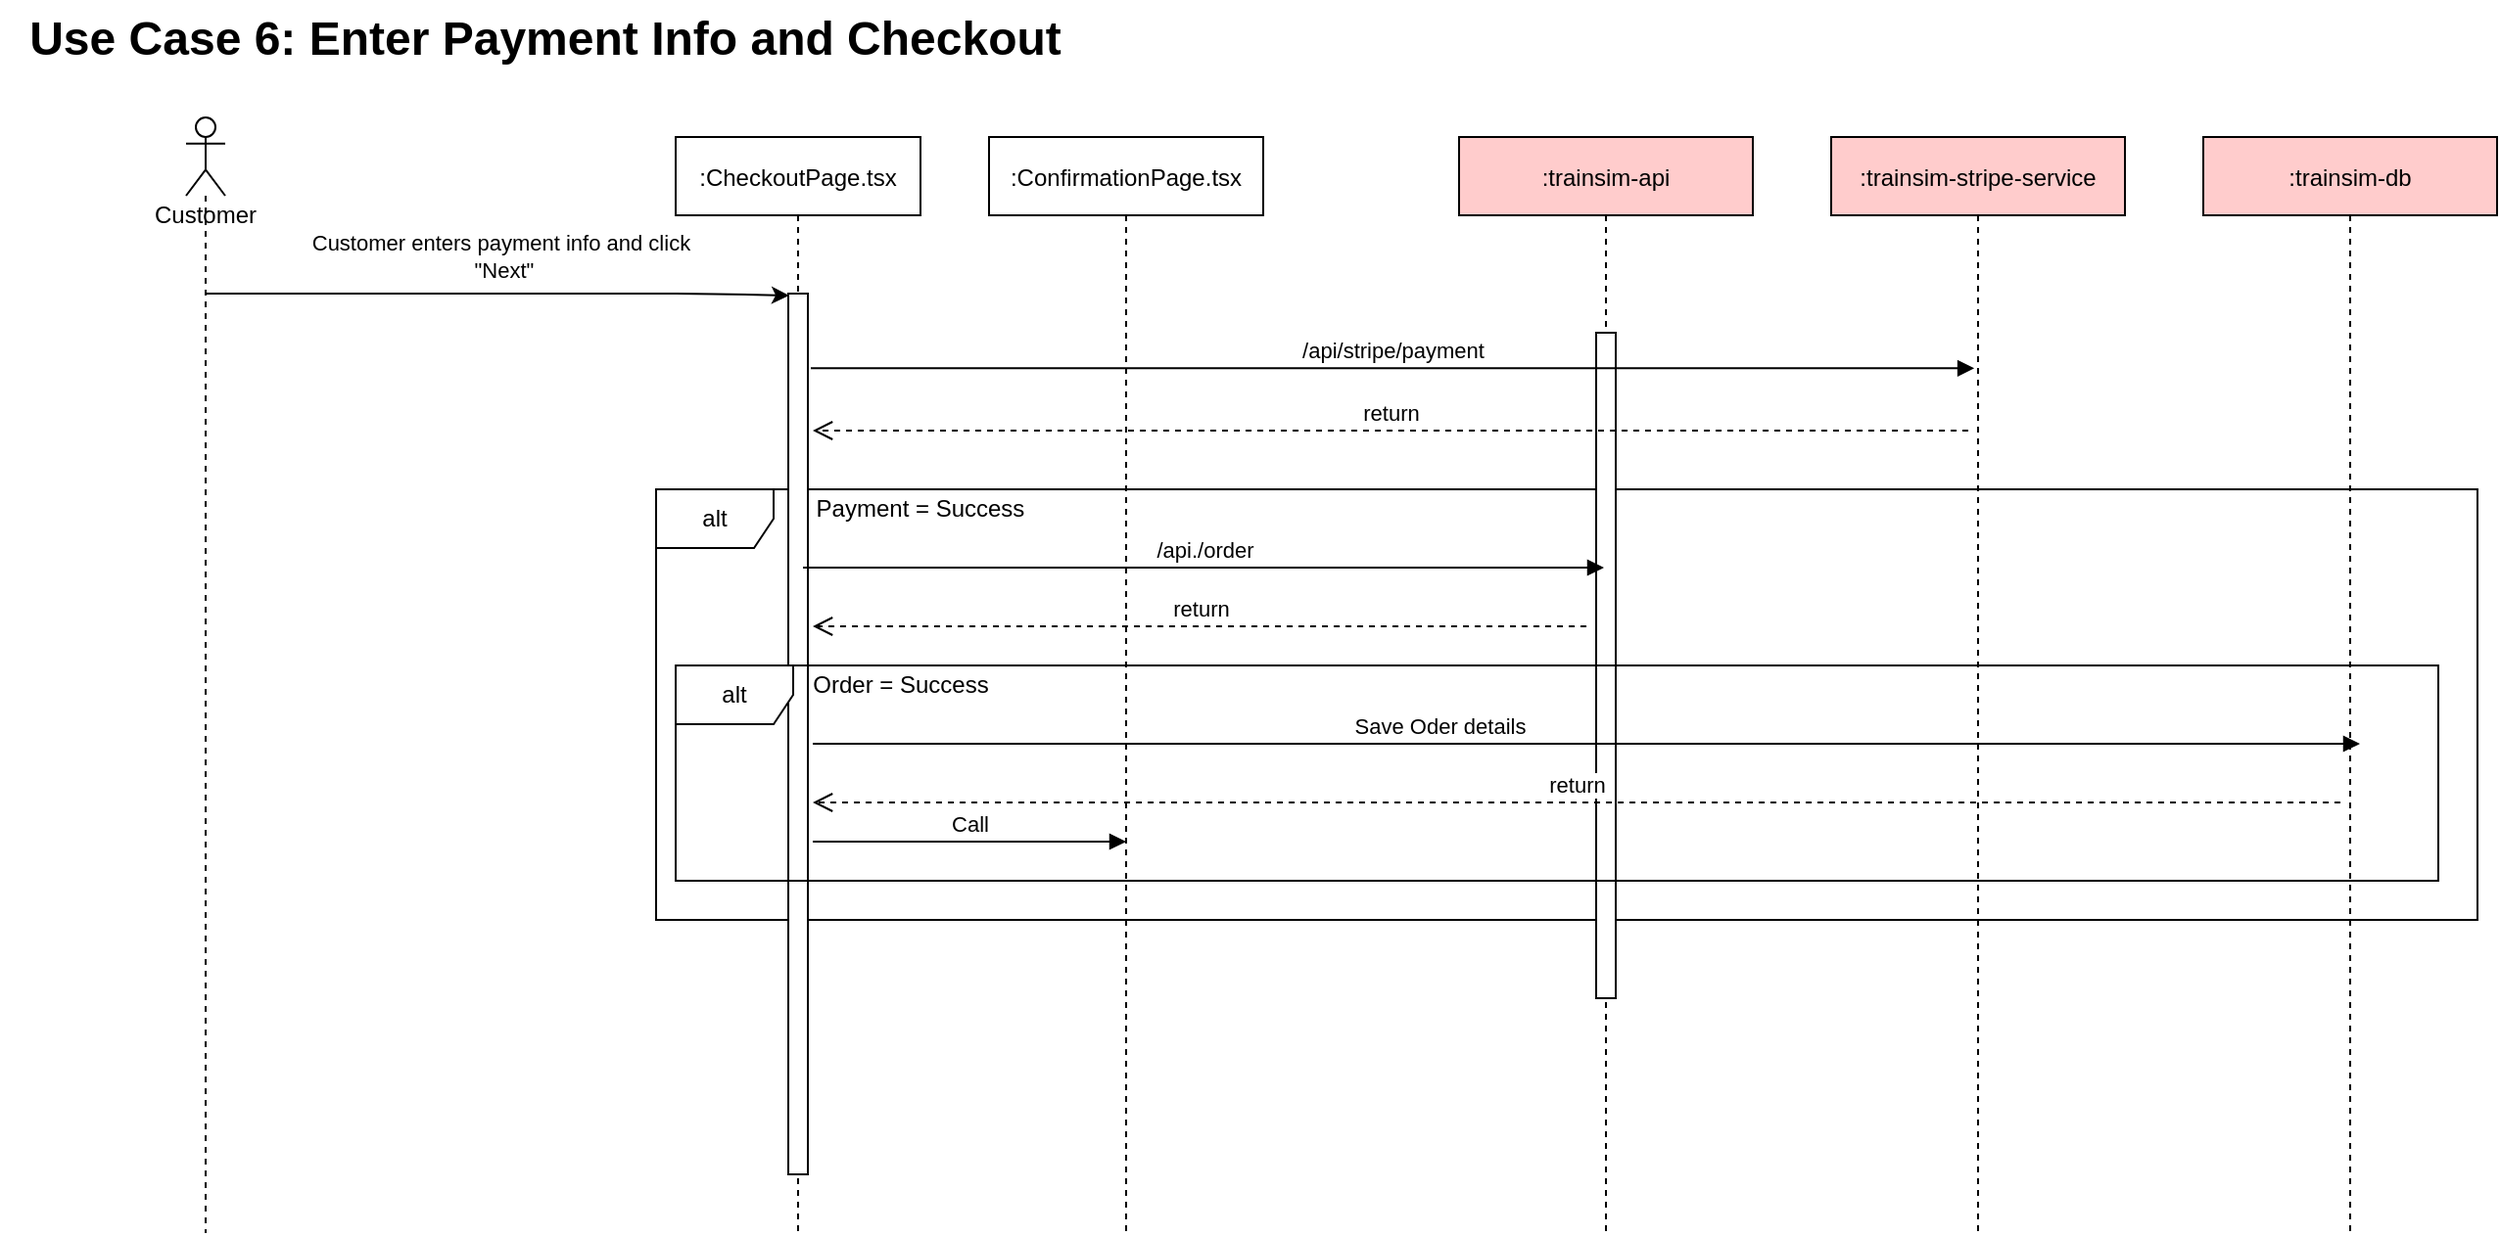 <mxfile version="15.0.2" type="device"><diagram id="-HRwX3ld8vSS_HnT8Dzc" name="Page-1"><mxGraphModel dx="1662" dy="705" grid="1" gridSize="10" guides="1" tooltips="1" connect="1" arrows="1" fold="1" page="1" pageScale="1" pageWidth="1700" pageHeight="1100" math="0" shadow="0"><root><mxCell id="0"/><mxCell id="1" parent="0"/><mxCell id="0p8IVymeErwYlB12u1HR-1" value="alt" style="shape=umlFrame;whiteSpace=wrap;html=1;" vertex="1" parent="1"><mxGeometry x="345" y="250" width="930" height="220" as="geometry"/></mxCell><mxCell id="0p8IVymeErwYlB12u1HR-2" value=":CheckoutPage.tsx" style="shape=umlLifeline;perimeter=lifelinePerimeter;container=1;collapsible=0;recursiveResize=0;rounded=0;shadow=0;strokeWidth=1;" vertex="1" parent="1"><mxGeometry x="355" y="70" width="125" height="560" as="geometry"/></mxCell><mxCell id="0p8IVymeErwYlB12u1HR-3" value="" style="html=1;points=[];perimeter=orthogonalPerimeter;" vertex="1" parent="0p8IVymeErwYlB12u1HR-2"><mxGeometry x="57.5" y="80" width="10" height="450" as="geometry"/></mxCell><mxCell id="0p8IVymeErwYlB12u1HR-4" value=":ConfirmationPage.tsx" style="shape=umlLifeline;perimeter=lifelinePerimeter;container=1;collapsible=0;recursiveResize=0;rounded=0;shadow=0;strokeWidth=1;" vertex="1" parent="1"><mxGeometry x="515" y="70" width="140" height="560" as="geometry"/></mxCell><mxCell id="0p8IVymeErwYlB12u1HR-5" value="Customer" style="shape=umlLifeline;participant=umlActor;perimeter=lifelinePerimeter;whiteSpace=wrap;html=1;container=1;collapsible=0;recursiveResize=0;verticalAlign=top;spacingTop=36;outlineConnect=0;" vertex="1" parent="1"><mxGeometry x="105" y="60" width="20" height="570" as="geometry"/></mxCell><mxCell id="0p8IVymeErwYlB12u1HR-6" value="Use Case 6: Enter Payment Info and Checkout" style="text;strokeColor=none;fillColor=none;html=1;fontSize=24;fontStyle=1;verticalAlign=middle;align=center;" vertex="1" parent="1"><mxGeometry x="10" width="555" height="40" as="geometry"/></mxCell><mxCell id="0p8IVymeErwYlB12u1HR-7" value=":trainsim-api" style="shape=umlLifeline;perimeter=lifelinePerimeter;container=1;collapsible=0;recursiveResize=0;rounded=0;shadow=0;strokeWidth=1;fillColor=#FFCCCC;" vertex="1" parent="1"><mxGeometry x="755" y="70" width="150" height="560" as="geometry"/></mxCell><mxCell id="0p8IVymeErwYlB12u1HR-8" value="" style="html=1;points=[];perimeter=orthogonalPerimeter;" vertex="1" parent="0p8IVymeErwYlB12u1HR-7"><mxGeometry x="70" y="100" width="10" height="340" as="geometry"/></mxCell><mxCell id="0p8IVymeErwYlB12u1HR-9" value=":trainsim-stripe-service" style="shape=umlLifeline;perimeter=lifelinePerimeter;container=1;collapsible=0;recursiveResize=0;rounded=0;shadow=0;strokeWidth=1;fillColor=#FFCCCC;" vertex="1" parent="1"><mxGeometry x="945" y="70" width="150" height="560" as="geometry"/></mxCell><mxCell id="0p8IVymeErwYlB12u1HR-10" value="" style="endArrow=classic;html=1;" edge="1" parent="1" source="0p8IVymeErwYlB12u1HR-5"><mxGeometry width="50" height="50" relative="1" as="geometry"><mxPoint x="125" y="180" as="sourcePoint"/><mxPoint x="413" y="151" as="targetPoint"/><Array as="points"><mxPoint x="325" y="150"/><mxPoint x="365" y="150"/></Array></mxGeometry></mxCell><mxCell id="0p8IVymeErwYlB12u1HR-11" value="Customer enters payment info and click&amp;nbsp;&lt;br&gt;&quot;Next&quot;" style="edgeLabel;html=1;align=center;verticalAlign=middle;resizable=0;points=[];" vertex="1" connectable="0" parent="0p8IVymeErwYlB12u1HR-10"><mxGeometry x="0.116" y="2" relative="1" as="geometry"><mxPoint x="-15" y="-17" as="offset"/></mxGeometry></mxCell><mxCell id="0p8IVymeErwYlB12u1HR-12" value=":trainsim-db" style="shape=umlLifeline;perimeter=lifelinePerimeter;container=1;collapsible=0;recursiveResize=0;rounded=0;shadow=0;strokeWidth=1;fillColor=#FFCCCC;" vertex="1" parent="1"><mxGeometry x="1135" y="70" width="150" height="560" as="geometry"/></mxCell><mxCell id="0p8IVymeErwYlB12u1HR-13" value="return" style="html=1;verticalAlign=bottom;endArrow=open;dashed=1;endSize=8;" edge="1" parent="1"><mxGeometry relative="1" as="geometry"><mxPoint x="820" y="320" as="sourcePoint"/><mxPoint x="425" y="320" as="targetPoint"/></mxGeometry></mxCell><mxCell id="0p8IVymeErwYlB12u1HR-14" value="return" style="html=1;verticalAlign=bottom;endArrow=open;dashed=1;endSize=8;" edge="1" parent="1"><mxGeometry relative="1" as="geometry"><mxPoint x="1015" y="220" as="sourcePoint"/><mxPoint x="425" y="220" as="targetPoint"/></mxGeometry></mxCell><mxCell id="0p8IVymeErwYlB12u1HR-15" value="Payment = Success" style="text;html=1;strokeColor=none;fillColor=none;align=center;verticalAlign=middle;whiteSpace=wrap;rounded=0;" vertex="1" parent="1"><mxGeometry x="425" y="250" width="110" height="20" as="geometry"/></mxCell><mxCell id="0p8IVymeErwYlB12u1HR-16" value="alt" style="shape=umlFrame;whiteSpace=wrap;html=1;" vertex="1" parent="1"><mxGeometry x="355" y="340" width="900" height="110" as="geometry"/></mxCell><mxCell id="0p8IVymeErwYlB12u1HR-17" value="Order = Success" style="text;html=1;strokeColor=none;fillColor=none;align=center;verticalAlign=middle;whiteSpace=wrap;rounded=0;" vertex="1" parent="1"><mxGeometry x="415" y="340" width="110" height="20" as="geometry"/></mxCell><mxCell id="0p8IVymeErwYlB12u1HR-18" value="/api/stripe/payment" style="html=1;verticalAlign=bottom;endArrow=block;entryX=0.487;entryY=0.211;entryDx=0;entryDy=0;entryPerimeter=0;exitX=0.552;exitY=0.211;exitDx=0;exitDy=0;exitPerimeter=0;" edge="1" parent="1" source="0p8IVymeErwYlB12u1HR-2" target="0p8IVymeErwYlB12u1HR-9"><mxGeometry width="80" relative="1" as="geometry"><mxPoint x="835" y="190" as="sourcePoint"/><mxPoint x="915" y="190" as="targetPoint"/></mxGeometry></mxCell><mxCell id="0p8IVymeErwYlB12u1HR-19" value="/api./order" style="html=1;verticalAlign=bottom;endArrow=block;" edge="1" parent="1"><mxGeometry width="80" relative="1" as="geometry"><mxPoint x="420" y="290" as="sourcePoint"/><mxPoint x="829" y="290" as="targetPoint"/><Array as="points"><mxPoint x="695" y="290"/></Array></mxGeometry></mxCell><mxCell id="0p8IVymeErwYlB12u1HR-20" value="Save Oder details" style="html=1;verticalAlign=bottom;endArrow=block;" edge="1" parent="1"><mxGeometry x="-0.19" width="80" relative="1" as="geometry"><mxPoint x="425" y="380" as="sourcePoint"/><mxPoint x="1215" y="380" as="targetPoint"/><mxPoint as="offset"/></mxGeometry></mxCell><mxCell id="0p8IVymeErwYlB12u1HR-21" value="return" style="html=1;verticalAlign=bottom;endArrow=open;dashed=1;endSize=8;" edge="1" parent="1"><mxGeometry relative="1" as="geometry"><mxPoint x="1205" y="410" as="sourcePoint"/><mxPoint x="425" y="410" as="targetPoint"/></mxGeometry></mxCell><mxCell id="0p8IVymeErwYlB12u1HR-22" value="Call" style="html=1;verticalAlign=bottom;endArrow=block;" edge="1" parent="1"><mxGeometry width="80" relative="1" as="geometry"><mxPoint x="425" y="430" as="sourcePoint"/><mxPoint x="585" y="430" as="targetPoint"/></mxGeometry></mxCell></root></mxGraphModel></diagram></mxfile>